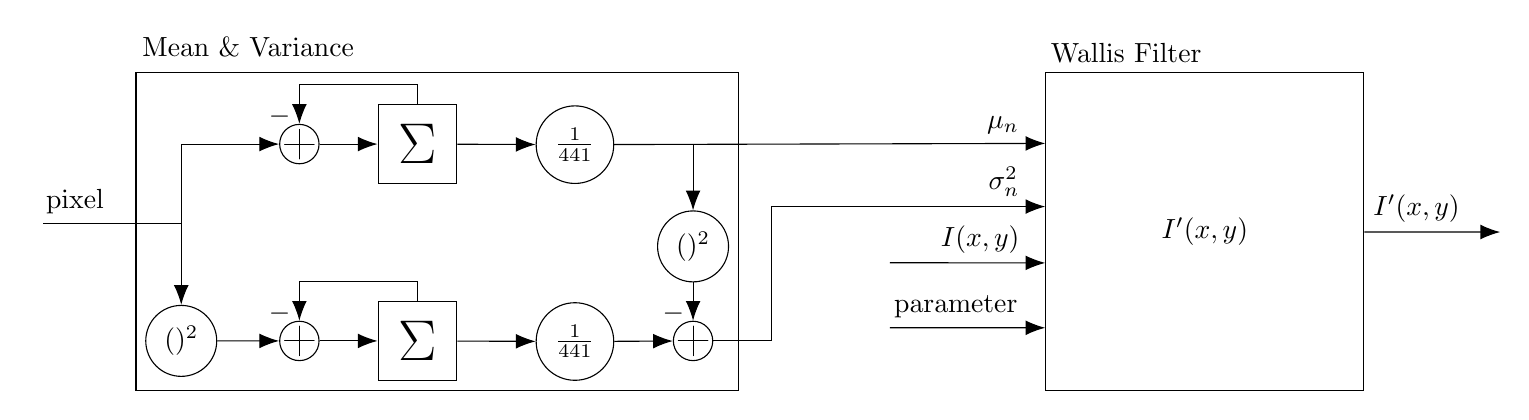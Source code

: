 % \tikzsetnextfilename{system-overview}

\tikzset{%
  do path picture/.style={%
    path picture={%
      \pgfpointdiff{\pgfpointanchor{path picture bounding box}{south west}}%
        {\pgfpointanchor{path picture bounding box}{north east}}%
      \pgfgetlastxy\x\y%
      \tikzset{x=\x/2,y=\y/2}%
      #1
    }
  },
  sin wave/.style={do path picture={    
    \draw [line cap=round] (-3/4,0)
      sin (-3/8,1/2) cos (0,0) sin (3/8,-1/2) cos (3/4,0);
  }},
  cross/.style={do path picture={    
    \draw [line cap=round] (-1,-1) -- (1,1) (-1,1) -- (1,-1);
  }},
  plus/.style={do path picture={    
    \draw [line cap=round] (-3/4,0) -- (3/4,0) (0,-3/4) -- (0,3/4);
  }}
}

\begin{tikzpicture}[
    rounded corners=0mm, 
]
    %coordinates
    \coordinate (wallis)    at (13,-4.135);
    \coordinate (sum0)      at (3,-1.5);
    \coordinate (sum1)      at (3,-4);
    \coordinate (plus0)     at (1.5,-1.25);
    \coordinate (plus1)     at (1.5,-3.75);
    \coordinate (plus2)     at (6.5,-3.75);
    \coordinate (square0)   at (0,-3.95);
    \coordinate (square1)   at (6.5,-2.75);
    \coordinate (divide0)   at (5,-1.5);
    \coordinate (divide1)   at (5,-4);

    %nodes
    \node[draw, fill=white, minimum width=4.04cm, minimum height=4.04cm, anchor=south, align=center, label={[xshift=-1cm, yshift=0cm]Wallis Filter}] (wallis) at (wallis) {$I'(x,y)$};
    \node[draw, fill=white, minimum width=1cm, minimum height=1cm, anchor=south, align=center] (sum0) at (sum0) {\huge $\Sigma$};
    \node[draw, fill=white, minimum width=1cm, minimum height=1cm, anchor=south, align=center] (sum1) at (sum1) {\huge $\Sigma$};
    \node [circle, draw, minimum width=0.5cm, minimum height=0.5cm, anchor=south, align=center, plus] (plus0) at (plus0) {};
    \node [circle, draw, minimum width=0.5cm, minimum height=0.5cm, anchor=south, align=center, plus] (plus1) at (plus1) {};
    \node [circle, draw, minimum width=0.5cm, minimum height=0.5cm, anchor=south, align=center, plus] (plus2) at (plus2) {};
    \node [circle, draw, minimum width=0.5cm, minimum height=0.5cm, anchor=south, align=center] (divide0) at (divide0) {$\frac{1}{441}$};
    \node [circle, draw, minimum width=0.5cm, minimum height=0.5cm, anchor=south, align=center] (divide1) at (divide1) {$\frac{1}{441}$};
    \node [circle, draw, minimum width=0.5cm, minimum height=0.5cm, anchor=south, align=center] (square0) at (square0) {$()^2$};
    \node [circle, draw, minimum width=0.5cm, minimum height=0.5cm, anchor=south, align=center] (square1) at (square1) {$()^2$};


    \node[draw,fit={($(sum0.north)+(0,8pt)$) (sum1) (plus0) (plus1) (plus2) (square0) (square1) (divide0) (divide1)}] {}; 
    \node[above,xshift=0.85cm,yshift=0cm] {Mean \& Variance};

    %path
    \path[draw,-{Latex[length=2.5mm]}] (-1.75,-2) node[above,xshift=0.4cm,yshift=0cm]{pixel} -- ++(1.75,0) |- (plus0.west);
    \path[draw,-{Latex[length=2.5mm]}] (-1.75,-2) -- ++(1.75,0) -- (square0);

    %mean
    \path[draw,-{Latex[length=2.5mm]}] (plus0) -- (sum0);
    \path[draw,-{Latex[length=2.5mm]}] (sum0) -- (divide0);
    \path[draw,-{Latex[length=2.5mm]}] (divide0) -| (square1);
    \path[draw,-{Latex[length=2.5mm]}] (sum0.north) |- ++(-0.75,0.25) -| node[above,xshift=-0.25cm,yshift=-0.65cm] {$-$} (plus0.north);

    %variance
    \path[draw,-{Latex[length=2.5mm]}] (square0) -- (plus1);
    \path[draw,-{Latex[length=2.5mm]}] (plus1) -- (sum1);
    \path[draw,-{Latex[length=2.5mm]}] (sum1.north) |- ++(-0.75,0.25) -| node[above,xshift=-0.25cm,yshift=-0.65cm] {$-$} (plus1.north);
    %\path[draw,-{Latex[length=2.5mm]}] (sum1.north) |- node[above,xshift=0cm,yshift=0cm] {$-$} (plus1.east);
    %\path[draw,-{Latex[length=2.5mm]}] (plus1.south) |- (sum1.157);
    \path[draw,-{Latex[length=2.5mm]}] (sum1) -- (divide1);
    \path[draw,-{Latex[length=2.5mm]}] (divide1) -- (plus2);
    \path[draw,-{Latex[length=2.5mm]}] (square1) -- node[above,xshift=-0.25cm,yshift=-0.4cm] {$-$} (plus2);

    %wallis
    \path[draw,-{Latex[length=2.5mm]}] (divide0) -- node[above,xshift=2.2cm,yshift=0cm]{$\mu_n$} (wallis.151);
    \path[draw,-{Latex[length=2.5mm]}] (plus2) -- ++(1,0) |- node[above,xshift=2.95cm,yshift=0cm]{$\sigma_{n}^{2}$} (wallis.171);
    \path[draw,-{Latex[length=2.5mm]}] (9,-2.5) -- node[above,xshift=0.16cm,yshift=0cm]{$I(x,y)$} (wallis.191);
    \path[draw,-{Latex[length=2.5mm]}] (9,-3.325) -- node[above,xshift=-0.15cm,yshift=0cm]{parameter} (wallis.211);
    \path[draw,-{Latex[length=2.5mm]}] (wallis) -- node[above,xshift=-0.2cm,yshift=0cm]{$I'(x,y)$} (16.75,-2.11);




\end{tikzpicture}